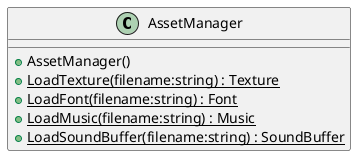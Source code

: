 @startuml
class AssetManager {
    + AssetManager()
    + {static} LoadTexture(filename:string) : Texture
    + {static} LoadFont(filename:string) : Font
    + {static} LoadMusic(filename:string) : Music
    + {static} LoadSoundBuffer(filename:string) : SoundBuffer
}
@enduml
